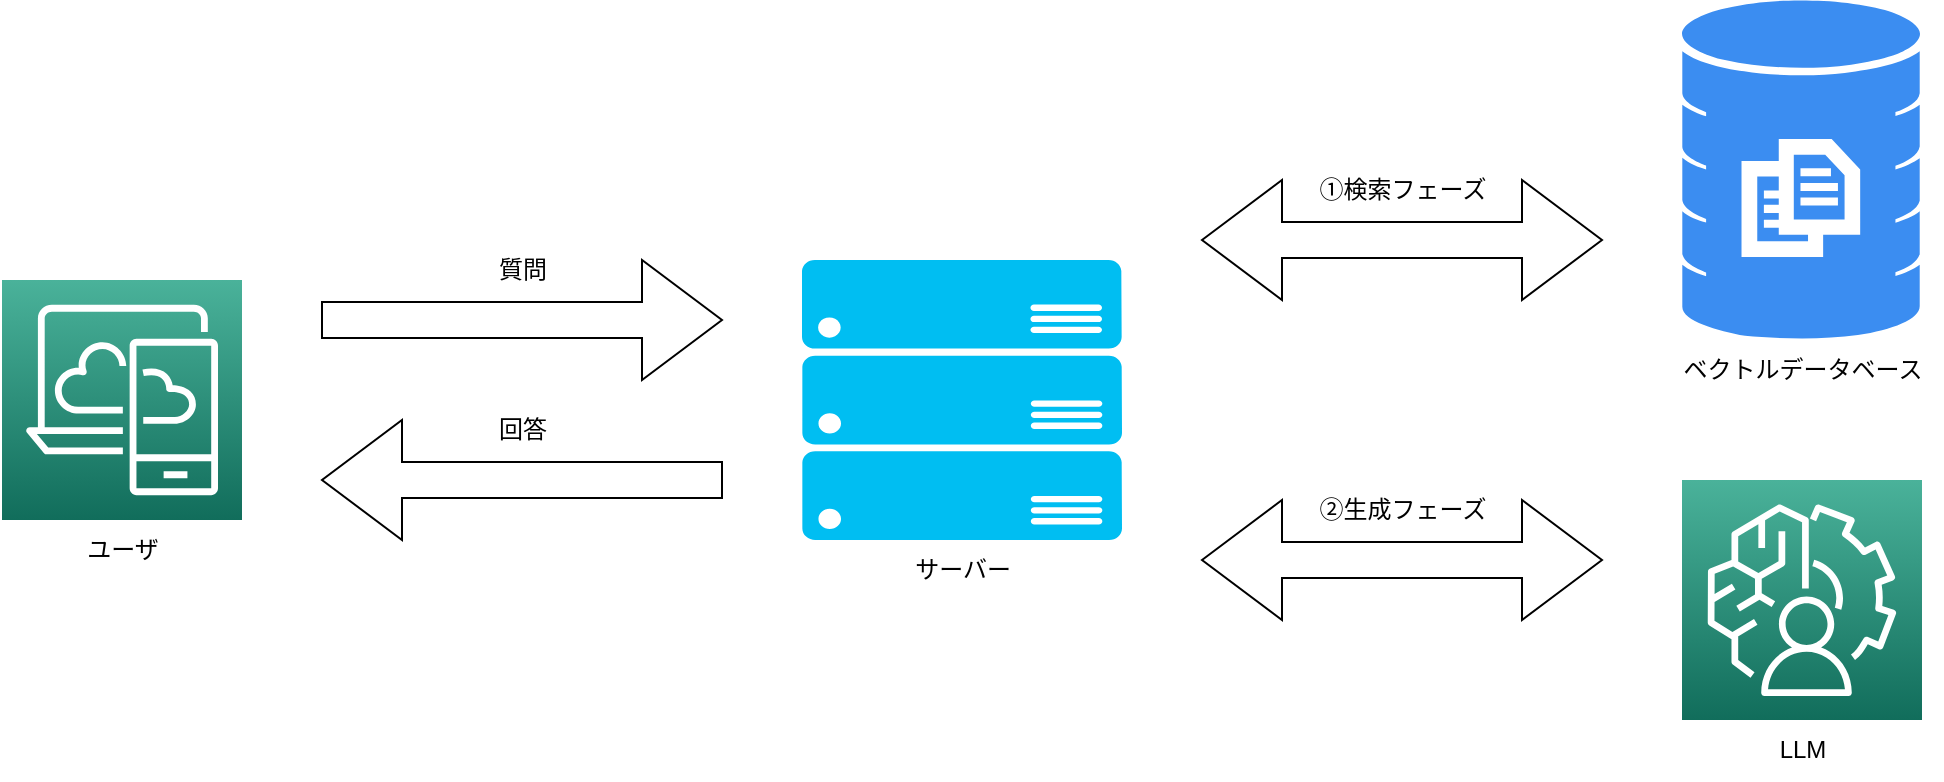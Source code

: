 <mxfile>
    <diagram id="V0qG9FO2M4B2_eTgtM6w" name="Page-1">
        <mxGraphModel dx="1019" dy="508" grid="1" gridSize="10" guides="1" tooltips="1" connect="1" arrows="1" fold="1" page="1" pageScale="1" pageWidth="1654" pageHeight="1169" background="#ffffff" math="0" shadow="0">
            <root>
                <mxCell id="0"/>
                <mxCell id="1" parent="0"/>
                <mxCell id="2" value="" style="sketch=0;points=[[0,0,0],[0.25,0,0],[0.5,0,0],[0.75,0,0],[1,0,0],[0,1,0],[0.25,1,0],[0.5,1,0],[0.75,1,0],[1,1,0],[0,0.25,0],[0,0.5,0],[0,0.75,0],[1,0.25,0],[1,0.5,0],[1,0.75,0]];outlineConnect=0;fontColor=#232F3E;gradientColor=#4AB29A;gradientDirection=north;fillColor=#116D5B;strokeColor=#ffffff;dashed=0;verticalLabelPosition=bottom;verticalAlign=top;align=center;html=1;fontSize=12;fontStyle=0;aspect=fixed;shape=mxgraph.aws4.resourceIcon;resIcon=mxgraph.aws4.desktop_and_app_streaming;" parent="1" vertex="1">
                    <mxGeometry x="40" y="180" width="120" height="120" as="geometry"/>
                </mxCell>
                <mxCell id="3" value="" style="sketch=0;points=[[0,0,0],[0.25,0,0],[0.5,0,0],[0.75,0,0],[1,0,0],[0,1,0],[0.25,1,0],[0.5,1,0],[0.75,1,0],[1,1,0],[0,0.25,0],[0,0.5,0],[0,0.75,0],[1,0.25,0],[1,0.5,0],[1,0.75,0]];outlineConnect=0;fontColor=#232F3E;gradientColor=#4AB29A;gradientDirection=north;fillColor=#116D5B;strokeColor=#ffffff;dashed=0;verticalLabelPosition=bottom;verticalAlign=top;align=center;html=1;fontSize=12;fontStyle=0;aspect=fixed;shape=mxgraph.aws4.resourceIcon;resIcon=mxgraph.aws4.augmented_ai;" parent="1" vertex="1">
                    <mxGeometry x="880" y="280" width="120" height="120" as="geometry"/>
                </mxCell>
                <mxCell id="4" value="" style="verticalLabelPosition=bottom;html=1;verticalAlign=top;align=center;strokeColor=none;fillColor=#00BEF2;shape=mxgraph.azure.server_rack;" parent="1" vertex="1">
                    <mxGeometry x="440" y="170" width="160" height="140" as="geometry"/>
                </mxCell>
                <mxCell id="5" value="" style="sketch=0;html=1;aspect=fixed;strokeColor=none;shadow=0;align=center;verticalAlign=top;fillColor=#3B8DF1;shape=mxgraph.gcp2.database_3" parent="1" vertex="1">
                    <mxGeometry x="880" y="40" width="119" height="170" as="geometry"/>
                </mxCell>
                <mxCell id="6" value="" style="shape=doubleArrow;whiteSpace=wrap;html=1;" parent="1" vertex="1">
                    <mxGeometry x="640" y="130" width="200" height="60" as="geometry"/>
                </mxCell>
                <mxCell id="7" value="" style="shape=doubleArrow;whiteSpace=wrap;html=1;" parent="1" vertex="1">
                    <mxGeometry x="640" y="290" width="200" height="60" as="geometry"/>
                </mxCell>
                <mxCell id="9" value="①検索フェーズ" style="text;html=1;align=center;verticalAlign=middle;resizable=0;points=[];autosize=1;strokeColor=none;fillColor=none;fontColor=#000000;" parent="1" vertex="1">
                    <mxGeometry x="685" y="120" width="110" height="30" as="geometry"/>
                </mxCell>
                <mxCell id="10" value="②生成フェーズ" style="text;html=1;align=center;verticalAlign=middle;resizable=0;points=[];autosize=1;strokeColor=none;fillColor=none;fontColor=#000000;" parent="1" vertex="1">
                    <mxGeometry x="685" y="280" width="110" height="30" as="geometry"/>
                </mxCell>
                <mxCell id="11" value="" style="shape=singleArrow;whiteSpace=wrap;html=1;fontColor=#000000;" parent="1" vertex="1">
                    <mxGeometry x="200" y="170" width="200" height="60" as="geometry"/>
                </mxCell>
                <mxCell id="12" value="" style="shape=singleArrow;direction=west;whiteSpace=wrap;html=1;fontColor=#000000;" parent="1" vertex="1">
                    <mxGeometry x="200" y="250" width="200" height="60" as="geometry"/>
                </mxCell>
                <mxCell id="13" value="質問" style="text;html=1;align=center;verticalAlign=middle;resizable=0;points=[];autosize=1;strokeColor=none;fillColor=none;fontColor=#000000;" parent="1" vertex="1">
                    <mxGeometry x="275" y="160" width="50" height="30" as="geometry"/>
                </mxCell>
                <mxCell id="14" value="回答" style="text;html=1;align=center;verticalAlign=middle;resizable=0;points=[];autosize=1;strokeColor=none;fillColor=none;fontColor=#000000;" parent="1" vertex="1">
                    <mxGeometry x="275" y="240" width="50" height="30" as="geometry"/>
                </mxCell>
                <mxCell id="15" value="LLM" style="text;html=1;align=center;verticalAlign=middle;resizable=0;points=[];autosize=1;strokeColor=none;fillColor=none;fontColor=#000000;" parent="1" vertex="1">
                    <mxGeometry x="915" y="400" width="50" height="30" as="geometry"/>
                </mxCell>
                <mxCell id="16" value="ベクトルデータベース" style="text;html=1;align=center;verticalAlign=middle;resizable=0;points=[];autosize=1;strokeColor=none;fillColor=none;fontColor=#000000;" parent="1" vertex="1">
                    <mxGeometry x="870" y="210" width="140" height="30" as="geometry"/>
                </mxCell>
                <mxCell id="18" value="ユーザ" style="text;html=1;align=center;verticalAlign=middle;resizable=0;points=[];autosize=1;strokeColor=none;fillColor=none;fontColor=#000000;" vertex="1" parent="1">
                    <mxGeometry x="70" y="300" width="60" height="30" as="geometry"/>
                </mxCell>
                <mxCell id="20" value="サーバー" style="text;html=1;align=center;verticalAlign=middle;resizable=0;points=[];autosize=1;strokeColor=none;fillColor=none;fontColor=#000000;" vertex="1" parent="1">
                    <mxGeometry x="485" y="310" width="70" height="30" as="geometry"/>
                </mxCell>
            </root>
        </mxGraphModel>
    </diagram>
</mxfile>
